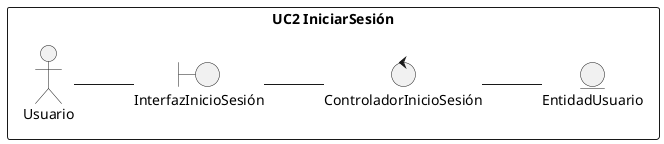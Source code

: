 @startuml DA2
/'
    Crear el diagrama de clases de análisis y de colaboración de los casos de uso prioritarios del proyecto.

    Para conseguir el diagrama de clases seguir los siguientes pasos:

    1. Identificar las clases Entidad (Modelo)
    2. Identificar las clases Interfaz (Vista)
    3. Identificar las clases Control (Controlador)
    4. Identificar las relaciones entre estas clases
    
    Este diagrama debe ser específico de un caso de uso y las clases deben ser representadas con sus estereotipos.
    
    Para conseguir el diagrama de colaboración, identifique las relaciones (enlaces) entre los objetos y los requerimientos (mensajes) sobre cada objeto involucrado en la descripción del caso de uso.
'/
left to right direction

rectangle "UC2 IniciarSesión"{
    actor Usuario 
    entity "EntidadUsuario" as e1
    boundary "InterfazInicioSesión" as i1
    control "ControladorInicioSesión" as c1
}
Usuario -- i1
i1 -- c1
c1 -- e1


@enduml